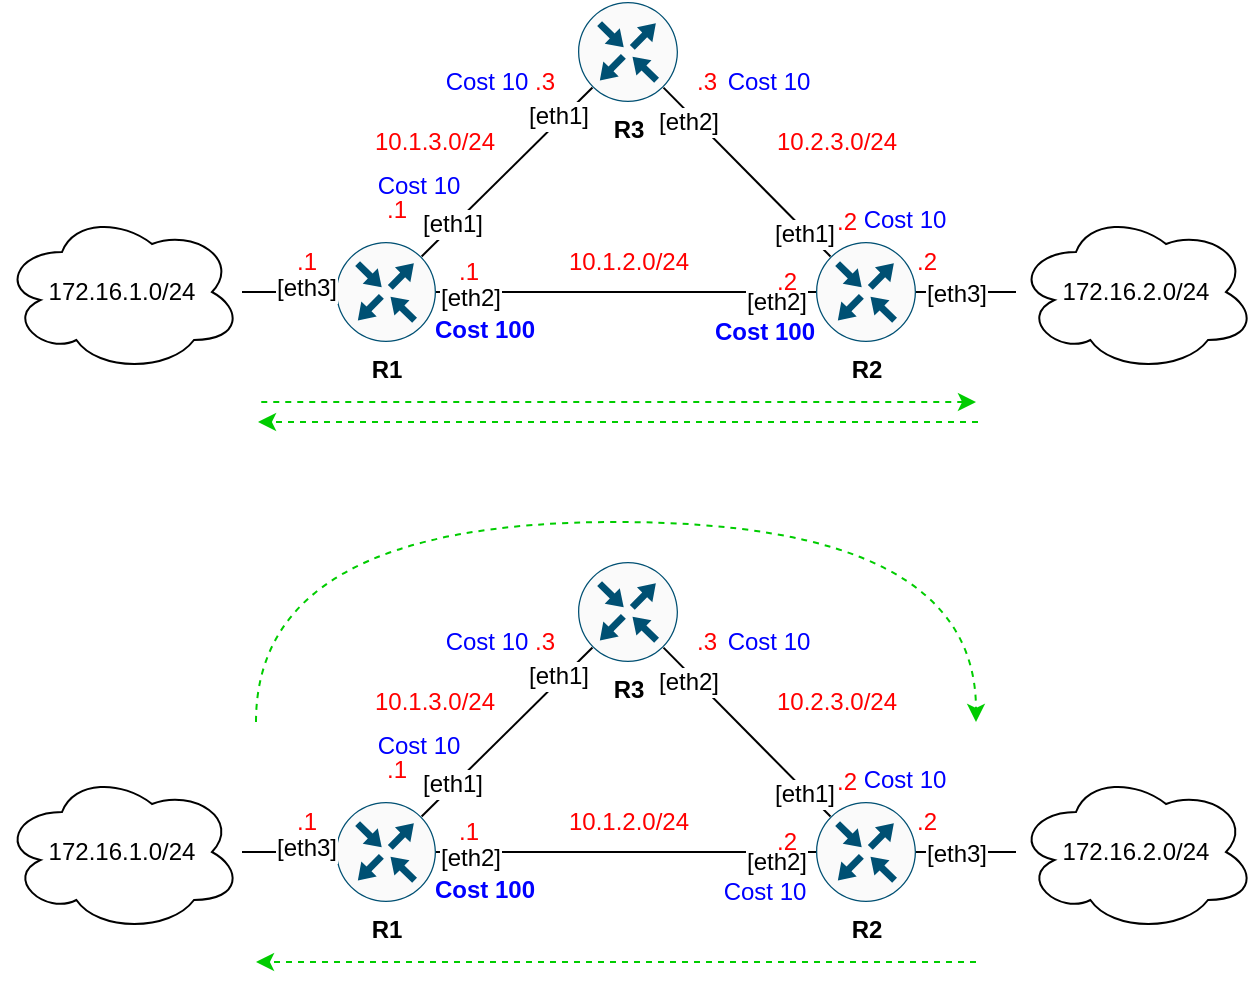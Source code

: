 <mxfile version="12.6.5" type="device"><diagram id="DPJ_6MhXkqL7MhU8b8yA" name="Page-1"><mxGraphModel dx="1106" dy="860" grid="1" gridSize="10" guides="1" tooltips="1" connect="1" arrows="1" fold="1" page="1" pageScale="1" pageWidth="827" pageHeight="1169" math="0" shadow="0"><root><mxCell id="0"/><mxCell id="1" parent="0"/><mxCell id="S-exXeDZxPgcdy7LGIPU-1" style="edgeStyle=none;rounded=0;orthogonalLoop=1;jettySize=auto;html=1;endArrow=none;endFill=0;entryX=0.856;entryY=0.145;entryDx=0;entryDy=0;entryPerimeter=0;exitX=0.145;exitY=0.855;exitDx=0;exitDy=0;exitPerimeter=0;" parent="1" source="S-exXeDZxPgcdy7LGIPU-4" target="S-exXeDZxPgcdy7LGIPU-5" edge="1"><mxGeometry relative="1" as="geometry"/></mxCell><mxCell id="S-exXeDZxPgcdy7LGIPU-2" value="[eth1]" style="text;html=1;align=center;verticalAlign=middle;resizable=0;points=[];labelBackgroundColor=#ffffff;" parent="S-exXeDZxPgcdy7LGIPU-1" vertex="1" connectable="0"><mxGeometry x="0.642" y="-2" relative="1" as="geometry"><mxPoint x="1" as="offset"/></mxGeometry></mxCell><mxCell id="S-exXeDZxPgcdy7LGIPU-3" value="[eth1]" style="text;html=1;align=center;verticalAlign=middle;resizable=0;points=[];labelBackgroundColor=#ffffff;" parent="S-exXeDZxPgcdy7LGIPU-1" vertex="1" connectable="0"><mxGeometry x="-0.629" y="-2" relative="1" as="geometry"><mxPoint as="offset"/></mxGeometry></mxCell><mxCell id="S-exXeDZxPgcdy7LGIPU-4" value="&lt;b&gt;R3&lt;/b&gt;" style="points=[[0.5,0,0],[1,0.5,0],[0.5,1,0],[0,0.5,0],[0.145,0.145,0],[0.856,0.145,0],[0.855,0.856,0],[0.145,0.855,0]];verticalLabelPosition=bottom;html=1;verticalAlign=top;aspect=fixed;align=center;pointerEvents=1;shape=mxgraph.cisco19.rect;prIcon=router;fillColor=#FAFAFA;strokeColor=#005073;" parent="1" vertex="1"><mxGeometry x="321" y="560" width="50" height="50" as="geometry"/></mxCell><mxCell id="S-exXeDZxPgcdy7LGIPU-5" value="&lt;b&gt;R1&lt;/b&gt;" style="points=[[0.5,0,0],[1,0.5,0],[0.5,1,0],[0,0.5,0],[0.145,0.145,0],[0.856,0.145,0],[0.855,0.856,0],[0.145,0.855,0]];verticalLabelPosition=bottom;html=1;verticalAlign=top;aspect=fixed;align=center;pointerEvents=1;shape=mxgraph.cisco19.rect;prIcon=router;fillColor=#FAFAFA;strokeColor=#005073;" parent="1" vertex="1"><mxGeometry x="200" y="680" width="50" height="50" as="geometry"/></mxCell><mxCell id="S-exXeDZxPgcdy7LGIPU-6" value="&lt;b&gt;R2&lt;/b&gt;" style="points=[[0.5,0,0],[1,0.5,0],[0.5,1,0],[0,0.5,0],[0.145,0.145,0],[0.856,0.145,0],[0.855,0.856,0],[0.145,0.855,0]];verticalLabelPosition=bottom;html=1;verticalAlign=top;aspect=fixed;align=center;pointerEvents=1;shape=mxgraph.cisco19.rect;prIcon=router;fillColor=#FAFAFA;strokeColor=#005073;" parent="1" vertex="1"><mxGeometry x="440" y="680" width="50" height="50" as="geometry"/></mxCell><mxCell id="S-exXeDZxPgcdy7LGIPU-7" style="edgeStyle=none;rounded=0;orthogonalLoop=1;jettySize=auto;html=1;endArrow=none;endFill=0;entryX=0.855;entryY=0.856;entryDx=0;entryDy=0;entryPerimeter=0;exitX=0.145;exitY=0.145;exitDx=0;exitDy=0;exitPerimeter=0;" parent="1" source="S-exXeDZxPgcdy7LGIPU-6" target="S-exXeDZxPgcdy7LGIPU-4" edge="1"><mxGeometry relative="1" as="geometry"><mxPoint x="331" y="619.793" as="sourcePoint"/><mxPoint x="260" y="690.207" as="targetPoint"/></mxGeometry></mxCell><mxCell id="S-exXeDZxPgcdy7LGIPU-8" value="[eth2]" style="text;html=1;align=center;verticalAlign=middle;resizable=0;points=[];labelBackgroundColor=#ffffff;" parent="S-exXeDZxPgcdy7LGIPU-7" vertex="1" connectable="0"><mxGeometry x="0.661" y="3" relative="1" as="geometry"><mxPoint as="offset"/></mxGeometry></mxCell><mxCell id="S-exXeDZxPgcdy7LGIPU-9" value="[eth1]" style="text;html=1;align=center;verticalAlign=middle;resizable=0;points=[];labelBackgroundColor=#ffffff;" parent="S-exXeDZxPgcdy7LGIPU-7" vertex="1" connectable="0"><mxGeometry x="-0.685" y="2" relative="1" as="geometry"><mxPoint x="1" as="offset"/></mxGeometry></mxCell><mxCell id="S-exXeDZxPgcdy7LGIPU-10" style="edgeStyle=none;rounded=0;orthogonalLoop=1;jettySize=auto;html=1;endArrow=none;endFill=0;exitX=1;exitY=0.5;exitDx=0;exitDy=0;exitPerimeter=0;" parent="1" source="S-exXeDZxPgcdy7LGIPU-5" target="S-exXeDZxPgcdy7LGIPU-6" edge="1"><mxGeometry relative="1" as="geometry"><mxPoint x="450.208" y="690" as="sourcePoint"/><mxPoint x="380.792" y="620" as="targetPoint"/></mxGeometry></mxCell><mxCell id="S-exXeDZxPgcdy7LGIPU-11" value="[eth2]" style="text;html=1;align=center;verticalAlign=middle;resizable=0;points=[];labelBackgroundColor=#ffffff;" parent="S-exXeDZxPgcdy7LGIPU-10" vertex="1" connectable="0"><mxGeometry x="-0.821" y="-3" relative="1" as="geometry"><mxPoint as="offset"/></mxGeometry></mxCell><mxCell id="S-exXeDZxPgcdy7LGIPU-12" value="[eth2]" style="text;html=1;align=center;verticalAlign=middle;resizable=0;points=[];labelBackgroundColor=#ffffff;" parent="S-exXeDZxPgcdy7LGIPU-10" vertex="1" connectable="0"><mxGeometry x="0.6" y="-3" relative="1" as="geometry"><mxPoint x="18" y="2" as="offset"/></mxGeometry></mxCell><mxCell id="S-exXeDZxPgcdy7LGIPU-13" value="172.16.1.0/24" style="ellipse;shape=cloud;whiteSpace=wrap;html=1;strokeColor=#000000;" parent="1" vertex="1"><mxGeometry x="33" y="665" width="120" height="80" as="geometry"/></mxCell><mxCell id="S-exXeDZxPgcdy7LGIPU-14" value="10.1.3.0/24" style="text;html=1;align=center;verticalAlign=middle;resizable=0;points=[];autosize=1;fontColor=#FF0000;" parent="1" vertex="1"><mxGeometry x="209" y="620" width="80" height="20" as="geometry"/></mxCell><mxCell id="S-exXeDZxPgcdy7LGIPU-15" value="10.2.3.0/24" style="text;html=1;align=center;verticalAlign=middle;resizable=0;points=[];autosize=1;fontColor=#FF0000;" parent="1" vertex="1"><mxGeometry x="410" y="620" width="80" height="20" as="geometry"/></mxCell><mxCell id="S-exXeDZxPgcdy7LGIPU-16" value="10.1.2.0/24" style="text;html=1;align=center;verticalAlign=middle;resizable=0;points=[];autosize=1;fontColor=#FF0000;" parent="1" vertex="1"><mxGeometry x="306" y="680" width="80" height="20" as="geometry"/></mxCell><mxCell id="S-exXeDZxPgcdy7LGIPU-17" value=".2" style="text;html=1;align=center;verticalAlign=middle;resizable=0;points=[];autosize=1;fontColor=#FF0000;" parent="1" vertex="1"><mxGeometry x="410" y="690" width="30" height="20" as="geometry"/></mxCell><mxCell id="S-exXeDZxPgcdy7LGIPU-18" value=".2" style="text;html=1;align=center;verticalAlign=middle;resizable=0;points=[];autosize=1;fontColor=#FF0000;" parent="1" vertex="1"><mxGeometry x="440" y="660" width="30" height="20" as="geometry"/></mxCell><mxCell id="S-exXeDZxPgcdy7LGIPU-19" value=".3" style="text;html=1;align=center;verticalAlign=middle;resizable=0;points=[];autosize=1;fontColor=#FF0000;" parent="1" vertex="1"><mxGeometry x="370" y="590" width="30" height="20" as="geometry"/></mxCell><mxCell id="S-exXeDZxPgcdy7LGIPU-20" value=".3" style="text;html=1;align=center;verticalAlign=middle;resizable=0;points=[];autosize=1;fontColor=#FF0000;" parent="1" vertex="1"><mxGeometry x="289" y="590" width="30" height="20" as="geometry"/></mxCell><mxCell id="S-exXeDZxPgcdy7LGIPU-21" value=".1" style="text;html=1;align=center;verticalAlign=middle;resizable=0;points=[];autosize=1;fontColor=#FF0000;" parent="1" vertex="1"><mxGeometry x="251" y="685" width="30" height="20" as="geometry"/></mxCell><mxCell id="S-exXeDZxPgcdy7LGIPU-22" value=".1" style="text;html=1;align=center;verticalAlign=middle;resizable=0;points=[];autosize=1;fontColor=#FF0000;" parent="1" vertex="1"><mxGeometry x="215" y="654" width="30" height="20" as="geometry"/></mxCell><mxCell id="S-exXeDZxPgcdy7LGIPU-23" style="edgeStyle=none;rounded=0;orthogonalLoop=1;jettySize=auto;html=1;endArrow=none;endFill=0;exitX=0;exitY=0.5;exitDx=0;exitDy=0;exitPerimeter=0;" parent="1" source="S-exXeDZxPgcdy7LGIPU-5" target="S-exXeDZxPgcdy7LGIPU-13" edge="1"><mxGeometry relative="1" as="geometry"><mxPoint x="338.25" y="612.75" as="sourcePoint"/><mxPoint x="252.775" y="697.25" as="targetPoint"/></mxGeometry></mxCell><mxCell id="S-exXeDZxPgcdy7LGIPU-24" value="[eth3]" style="text;html=1;align=center;verticalAlign=middle;resizable=0;points=[];labelBackgroundColor=#ffffff;" parent="S-exXeDZxPgcdy7LGIPU-23" vertex="1" connectable="0"><mxGeometry x="0.642" y="-2" relative="1" as="geometry"><mxPoint x="23.05" y="0.18" as="offset"/></mxGeometry></mxCell><mxCell id="S-exXeDZxPgcdy7LGIPU-25" value=".1" style="text;html=1;align=center;verticalAlign=middle;resizable=0;points=[];autosize=1;fontColor=#FF0000;" parent="1" vertex="1"><mxGeometry x="170" y="680" width="30" height="20" as="geometry"/></mxCell><mxCell id="S-exXeDZxPgcdy7LGIPU-26" value="172.16.2.0/24" style="ellipse;shape=cloud;whiteSpace=wrap;html=1;strokeColor=#000000;" parent="1" vertex="1"><mxGeometry x="540" y="665" width="120" height="80" as="geometry"/></mxCell><mxCell id="S-exXeDZxPgcdy7LGIPU-27" style="edgeStyle=none;rounded=0;orthogonalLoop=1;jettySize=auto;html=1;endArrow=none;endFill=0;entryX=1;entryY=0.5;entryDx=0;entryDy=0;entryPerimeter=0;" parent="1" source="S-exXeDZxPgcdy7LGIPU-26" target="S-exXeDZxPgcdy7LGIPU-6" edge="1"><mxGeometry relative="1" as="geometry"><mxPoint x="210" y="715" as="sourcePoint"/><mxPoint x="490" y="710" as="targetPoint"/></mxGeometry></mxCell><mxCell id="S-exXeDZxPgcdy7LGIPU-28" value="[eth3]" style="text;html=1;align=center;verticalAlign=middle;resizable=0;points=[];labelBackgroundColor=#ffffff;" parent="S-exXeDZxPgcdy7LGIPU-27" vertex="1" connectable="0"><mxGeometry x="0.642" y="-2" relative="1" as="geometry"><mxPoint x="10.91" y="2.42" as="offset"/></mxGeometry></mxCell><mxCell id="S-exXeDZxPgcdy7LGIPU-29" value=".2" style="text;html=1;align=center;verticalAlign=middle;resizable=0;points=[];autosize=1;fontColor=#FF0000;" parent="1" vertex="1"><mxGeometry x="480" y="680" width="30" height="20" as="geometry"/></mxCell><mxCell id="S-exXeDZxPgcdy7LGIPU-30" value="Cost 10" style="text;html=1;align=center;verticalAlign=middle;resizable=0;points=[];autosize=1;fontColor=#0000FF;" parent="1" vertex="1"><mxGeometry x="454" y="659" width="60" height="20" as="geometry"/></mxCell><mxCell id="S-exXeDZxPgcdy7LGIPU-31" value="&lt;span&gt;Cost 10&lt;/span&gt;" style="text;html=1;align=center;verticalAlign=middle;resizable=0;points=[];autosize=1;fontColor=#0000FF;fontStyle=0" parent="1" vertex="1"><mxGeometry x="386" y="590" width="60" height="20" as="geometry"/></mxCell><mxCell id="S-exXeDZxPgcdy7LGIPU-32" value="Cost 100" style="text;html=1;align=center;verticalAlign=middle;resizable=0;points=[];autosize=1;fontColor=#0000FF;fontStyle=1" parent="1" vertex="1"><mxGeometry x="379" y="715" width="70" height="20" as="geometry"/></mxCell><mxCell id="S-exXeDZxPgcdy7LGIPU-33" value="Cost 100" style="text;html=1;align=center;verticalAlign=middle;resizable=0;points=[];autosize=1;fontColor=#0000FF;fontStyle=1" parent="1" vertex="1"><mxGeometry x="239" y="714" width="70" height="20" as="geometry"/></mxCell><mxCell id="S-exXeDZxPgcdy7LGIPU-34" value="Cost 10" style="text;html=1;align=center;verticalAlign=middle;resizable=0;points=[];autosize=1;fontColor=#0000FF;" parent="1" vertex="1"><mxGeometry x="245" y="590" width="60" height="20" as="geometry"/></mxCell><mxCell id="S-exXeDZxPgcdy7LGIPU-35" value="Cost 10" style="text;html=1;align=center;verticalAlign=middle;resizable=0;points=[];autosize=1;fontColor=#0000FF;" parent="1" vertex="1"><mxGeometry x="211" y="642" width="60" height="20" as="geometry"/></mxCell><mxCell id="S-exXeDZxPgcdy7LGIPU-36" style="edgeStyle=none;rounded=0;orthogonalLoop=1;jettySize=auto;html=1;endArrow=none;endFill=0;entryX=0.856;entryY=0.145;entryDx=0;entryDy=0;entryPerimeter=0;exitX=0.145;exitY=0.855;exitDx=0;exitDy=0;exitPerimeter=0;" parent="1" source="S-exXeDZxPgcdy7LGIPU-39" target="S-exXeDZxPgcdy7LGIPU-40" edge="1"><mxGeometry relative="1" as="geometry"/></mxCell><mxCell id="S-exXeDZxPgcdy7LGIPU-37" value="[eth1]" style="text;html=1;align=center;verticalAlign=middle;resizable=0;points=[];labelBackgroundColor=#ffffff;" parent="S-exXeDZxPgcdy7LGIPU-36" vertex="1" connectable="0"><mxGeometry x="0.642" y="-2" relative="1" as="geometry"><mxPoint x="1" as="offset"/></mxGeometry></mxCell><mxCell id="S-exXeDZxPgcdy7LGIPU-38" value="[eth1]" style="text;html=1;align=center;verticalAlign=middle;resizable=0;points=[];labelBackgroundColor=#ffffff;" parent="S-exXeDZxPgcdy7LGIPU-36" vertex="1" connectable="0"><mxGeometry x="-0.629" y="-2" relative="1" as="geometry"><mxPoint as="offset"/></mxGeometry></mxCell><mxCell id="S-exXeDZxPgcdy7LGIPU-39" value="&lt;b&gt;R3&lt;/b&gt;" style="points=[[0.5,0,0],[1,0.5,0],[0.5,1,0],[0,0.5,0],[0.145,0.145,0],[0.856,0.145,0],[0.855,0.856,0],[0.145,0.855,0]];verticalLabelPosition=bottom;html=1;verticalAlign=top;aspect=fixed;align=center;pointerEvents=1;shape=mxgraph.cisco19.rect;prIcon=router;fillColor=#FAFAFA;strokeColor=#005073;" parent="1" vertex="1"><mxGeometry x="321" y="840" width="50" height="50" as="geometry"/></mxCell><mxCell id="S-exXeDZxPgcdy7LGIPU-40" value="&lt;b&gt;R1&lt;/b&gt;" style="points=[[0.5,0,0],[1,0.5,0],[0.5,1,0],[0,0.5,0],[0.145,0.145,0],[0.856,0.145,0],[0.855,0.856,0],[0.145,0.855,0]];verticalLabelPosition=bottom;html=1;verticalAlign=top;aspect=fixed;align=center;pointerEvents=1;shape=mxgraph.cisco19.rect;prIcon=router;fillColor=#FAFAFA;strokeColor=#005073;" parent="1" vertex="1"><mxGeometry x="200" y="960" width="50" height="50" as="geometry"/></mxCell><mxCell id="S-exXeDZxPgcdy7LGIPU-41" value="&lt;b&gt;R2&lt;/b&gt;" style="points=[[0.5,0,0],[1,0.5,0],[0.5,1,0],[0,0.5,0],[0.145,0.145,0],[0.856,0.145,0],[0.855,0.856,0],[0.145,0.855,0]];verticalLabelPosition=bottom;html=1;verticalAlign=top;aspect=fixed;align=center;pointerEvents=1;shape=mxgraph.cisco19.rect;prIcon=router;fillColor=#FAFAFA;strokeColor=#005073;" parent="1" vertex="1"><mxGeometry x="440" y="960" width="50" height="50" as="geometry"/></mxCell><mxCell id="S-exXeDZxPgcdy7LGIPU-42" style="edgeStyle=none;rounded=0;orthogonalLoop=1;jettySize=auto;html=1;endArrow=none;endFill=0;entryX=0.855;entryY=0.856;entryDx=0;entryDy=0;entryPerimeter=0;exitX=0.145;exitY=0.145;exitDx=0;exitDy=0;exitPerimeter=0;" parent="1" source="S-exXeDZxPgcdy7LGIPU-41" target="S-exXeDZxPgcdy7LGIPU-39" edge="1"><mxGeometry relative="1" as="geometry"><mxPoint x="331" y="899.793" as="sourcePoint"/><mxPoint x="260" y="970.207" as="targetPoint"/></mxGeometry></mxCell><mxCell id="S-exXeDZxPgcdy7LGIPU-43" value="[eth2]" style="text;html=1;align=center;verticalAlign=middle;resizable=0;points=[];labelBackgroundColor=#ffffff;" parent="S-exXeDZxPgcdy7LGIPU-42" vertex="1" connectable="0"><mxGeometry x="0.661" y="3" relative="1" as="geometry"><mxPoint as="offset"/></mxGeometry></mxCell><mxCell id="S-exXeDZxPgcdy7LGIPU-44" value="[eth1]" style="text;html=1;align=center;verticalAlign=middle;resizable=0;points=[];labelBackgroundColor=#ffffff;" parent="S-exXeDZxPgcdy7LGIPU-42" vertex="1" connectable="0"><mxGeometry x="-0.685" y="2" relative="1" as="geometry"><mxPoint x="1" as="offset"/></mxGeometry></mxCell><mxCell id="S-exXeDZxPgcdy7LGIPU-45" style="edgeStyle=none;rounded=0;orthogonalLoop=1;jettySize=auto;html=1;endArrow=none;endFill=0;exitX=1;exitY=0.5;exitDx=0;exitDy=0;exitPerimeter=0;" parent="1" source="S-exXeDZxPgcdy7LGIPU-40" target="S-exXeDZxPgcdy7LGIPU-41" edge="1"><mxGeometry relative="1" as="geometry"><mxPoint x="450.208" y="970" as="sourcePoint"/><mxPoint x="380.792" y="900" as="targetPoint"/></mxGeometry></mxCell><mxCell id="S-exXeDZxPgcdy7LGIPU-46" value="[eth2]" style="text;html=1;align=center;verticalAlign=middle;resizable=0;points=[];labelBackgroundColor=#ffffff;" parent="S-exXeDZxPgcdy7LGIPU-45" vertex="1" connectable="0"><mxGeometry x="-0.821" y="-3" relative="1" as="geometry"><mxPoint as="offset"/></mxGeometry></mxCell><mxCell id="S-exXeDZxPgcdy7LGIPU-47" value="[eth2]" style="text;html=1;align=center;verticalAlign=middle;resizable=0;points=[];labelBackgroundColor=#ffffff;" parent="S-exXeDZxPgcdy7LGIPU-45" vertex="1" connectable="0"><mxGeometry x="0.6" y="-3" relative="1" as="geometry"><mxPoint x="18" y="2" as="offset"/></mxGeometry></mxCell><mxCell id="S-exXeDZxPgcdy7LGIPU-48" value="172.16.1.0/24" style="ellipse;shape=cloud;whiteSpace=wrap;html=1;strokeColor=#000000;" parent="1" vertex="1"><mxGeometry x="33" y="945" width="120" height="80" as="geometry"/></mxCell><mxCell id="S-exXeDZxPgcdy7LGIPU-49" value="10.1.3.0/24" style="text;html=1;align=center;verticalAlign=middle;resizable=0;points=[];autosize=1;fontColor=#FF0000;" parent="1" vertex="1"><mxGeometry x="209" y="900" width="80" height="20" as="geometry"/></mxCell><mxCell id="S-exXeDZxPgcdy7LGIPU-50" value="10.2.3.0/24" style="text;html=1;align=center;verticalAlign=middle;resizable=0;points=[];autosize=1;fontColor=#FF0000;" parent="1" vertex="1"><mxGeometry x="410" y="900" width="80" height="20" as="geometry"/></mxCell><mxCell id="S-exXeDZxPgcdy7LGIPU-51" value="10.1.2.0/24" style="text;html=1;align=center;verticalAlign=middle;resizable=0;points=[];autosize=1;fontColor=#FF0000;" parent="1" vertex="1"><mxGeometry x="306" y="960" width="80" height="20" as="geometry"/></mxCell><mxCell id="S-exXeDZxPgcdy7LGIPU-52" value=".2" style="text;html=1;align=center;verticalAlign=middle;resizable=0;points=[];autosize=1;fontColor=#FF0000;" parent="1" vertex="1"><mxGeometry x="410" y="970" width="30" height="20" as="geometry"/></mxCell><mxCell id="S-exXeDZxPgcdy7LGIPU-53" value=".2" style="text;html=1;align=center;verticalAlign=middle;resizable=0;points=[];autosize=1;fontColor=#FF0000;" parent="1" vertex="1"><mxGeometry x="440" y="940" width="30" height="20" as="geometry"/></mxCell><mxCell id="S-exXeDZxPgcdy7LGIPU-54" value=".3" style="text;html=1;align=center;verticalAlign=middle;resizable=0;points=[];autosize=1;fontColor=#FF0000;" parent="1" vertex="1"><mxGeometry x="370" y="870" width="30" height="20" as="geometry"/></mxCell><mxCell id="S-exXeDZxPgcdy7LGIPU-55" value=".3" style="text;html=1;align=center;verticalAlign=middle;resizable=0;points=[];autosize=1;fontColor=#FF0000;" parent="1" vertex="1"><mxGeometry x="289" y="870" width="30" height="20" as="geometry"/></mxCell><mxCell id="S-exXeDZxPgcdy7LGIPU-56" value=".1" style="text;html=1;align=center;verticalAlign=middle;resizable=0;points=[];autosize=1;fontColor=#FF0000;" parent="1" vertex="1"><mxGeometry x="251" y="965" width="30" height="20" as="geometry"/></mxCell><mxCell id="S-exXeDZxPgcdy7LGIPU-57" value=".1" style="text;html=1;align=center;verticalAlign=middle;resizable=0;points=[];autosize=1;fontColor=#FF0000;" parent="1" vertex="1"><mxGeometry x="215" y="934" width="30" height="20" as="geometry"/></mxCell><mxCell id="S-exXeDZxPgcdy7LGIPU-58" style="edgeStyle=none;rounded=0;orthogonalLoop=1;jettySize=auto;html=1;endArrow=none;endFill=0;exitX=0;exitY=0.5;exitDx=0;exitDy=0;exitPerimeter=0;" parent="1" source="S-exXeDZxPgcdy7LGIPU-40" target="S-exXeDZxPgcdy7LGIPU-48" edge="1"><mxGeometry relative="1" as="geometry"><mxPoint x="338.25" y="892.75" as="sourcePoint"/><mxPoint x="252.775" y="977.25" as="targetPoint"/></mxGeometry></mxCell><mxCell id="S-exXeDZxPgcdy7LGIPU-59" value="[eth3]" style="text;html=1;align=center;verticalAlign=middle;resizable=0;points=[];labelBackgroundColor=#ffffff;" parent="S-exXeDZxPgcdy7LGIPU-58" vertex="1" connectable="0"><mxGeometry x="0.642" y="-2" relative="1" as="geometry"><mxPoint x="23.05" y="0.18" as="offset"/></mxGeometry></mxCell><mxCell id="S-exXeDZxPgcdy7LGIPU-60" value=".1" style="text;html=1;align=center;verticalAlign=middle;resizable=0;points=[];autosize=1;fontColor=#FF0000;" parent="1" vertex="1"><mxGeometry x="170" y="960" width="30" height="20" as="geometry"/></mxCell><mxCell id="S-exXeDZxPgcdy7LGIPU-61" value="172.16.2.0/24" style="ellipse;shape=cloud;whiteSpace=wrap;html=1;strokeColor=#000000;" parent="1" vertex="1"><mxGeometry x="540" y="945" width="120" height="80" as="geometry"/></mxCell><mxCell id="S-exXeDZxPgcdy7LGIPU-62" style="edgeStyle=none;rounded=0;orthogonalLoop=1;jettySize=auto;html=1;endArrow=none;endFill=0;entryX=1;entryY=0.5;entryDx=0;entryDy=0;entryPerimeter=0;" parent="1" source="S-exXeDZxPgcdy7LGIPU-61" target="S-exXeDZxPgcdy7LGIPU-41" edge="1"><mxGeometry relative="1" as="geometry"><mxPoint x="210" y="995" as="sourcePoint"/><mxPoint x="490" y="990" as="targetPoint"/></mxGeometry></mxCell><mxCell id="S-exXeDZxPgcdy7LGIPU-63" value="[eth3]" style="text;html=1;align=center;verticalAlign=middle;resizable=0;points=[];labelBackgroundColor=#ffffff;" parent="S-exXeDZxPgcdy7LGIPU-62" vertex="1" connectable="0"><mxGeometry x="0.642" y="-2" relative="1" as="geometry"><mxPoint x="10.91" y="2.42" as="offset"/></mxGeometry></mxCell><mxCell id="S-exXeDZxPgcdy7LGIPU-64" value=".2" style="text;html=1;align=center;verticalAlign=middle;resizable=0;points=[];autosize=1;fontColor=#FF0000;" parent="1" vertex="1"><mxGeometry x="480" y="960" width="30" height="20" as="geometry"/></mxCell><mxCell id="S-exXeDZxPgcdy7LGIPU-65" value="Cost 10" style="text;html=1;align=center;verticalAlign=middle;resizable=0;points=[];autosize=1;fontColor=#0000FF;" parent="1" vertex="1"><mxGeometry x="454" y="939" width="60" height="20" as="geometry"/></mxCell><mxCell id="S-exXeDZxPgcdy7LGIPU-66" value="Cost 10" style="text;html=1;align=center;verticalAlign=middle;resizable=0;points=[];autosize=1;fontColor=#0000FF;" parent="1" vertex="1"><mxGeometry x="386" y="870" width="60" height="20" as="geometry"/></mxCell><mxCell id="S-exXeDZxPgcdy7LGIPU-67" value="Cost 10" style="text;html=1;align=center;verticalAlign=middle;resizable=0;points=[];autosize=1;fontColor=#0000FF;" parent="1" vertex="1"><mxGeometry x="384" y="995" width="60" height="20" as="geometry"/></mxCell><mxCell id="S-exXeDZxPgcdy7LGIPU-68" value="&lt;b&gt;Cost 100&lt;/b&gt;" style="text;html=1;align=center;verticalAlign=middle;resizable=0;points=[];autosize=1;fontColor=#0000FF;" parent="1" vertex="1"><mxGeometry x="239" y="994" width="70" height="20" as="geometry"/></mxCell><mxCell id="S-exXeDZxPgcdy7LGIPU-69" value="Cost 10" style="text;html=1;align=center;verticalAlign=middle;resizable=0;points=[];autosize=1;fontColor=#0000FF;" parent="1" vertex="1"><mxGeometry x="245" y="870" width="60" height="20" as="geometry"/></mxCell><mxCell id="S-exXeDZxPgcdy7LGIPU-70" value="Cost 10" style="text;html=1;align=center;verticalAlign=middle;resizable=0;points=[];autosize=1;fontColor=#0000FF;" parent="1" vertex="1"><mxGeometry x="211" y="922" width="60" height="20" as="geometry"/></mxCell><mxCell id="S-exXeDZxPgcdy7LGIPU-71" value="" style="endArrow=classic;html=1;fontColor=#006600;strokeColor=#00CC00;edgeStyle=orthogonalEdgeStyle;curved=1;dashed=1;" parent="1" edge="1"><mxGeometry width="50" height="50" relative="1" as="geometry"><mxPoint x="160" y="920" as="sourcePoint"/><mxPoint x="520" y="920" as="targetPoint"/><Array as="points"><mxPoint x="160" y="820"/><mxPoint x="520" y="820"/></Array></mxGeometry></mxCell><mxCell id="S-exXeDZxPgcdy7LGIPU-72" value="" style="endArrow=classic;html=1;fontColor=#006600;strokeColor=#00CC00;dashed=1;" parent="1" edge="1"><mxGeometry width="50" height="50" relative="1" as="geometry"><mxPoint x="520" y="1040" as="sourcePoint"/><mxPoint x="160" y="1040" as="targetPoint"/></mxGeometry></mxCell><mxCell id="S-exXeDZxPgcdy7LGIPU-73" value="" style="endArrow=classic;html=1;fontColor=#006600;strokeColor=#00CC00;dashed=1;" parent="1" edge="1"><mxGeometry width="50" height="50" relative="1" as="geometry"><mxPoint x="521" y="770" as="sourcePoint"/><mxPoint x="161" y="770" as="targetPoint"/></mxGeometry></mxCell><mxCell id="S-exXeDZxPgcdy7LGIPU-74" value="" style="endArrow=none;html=1;fontColor=#006600;strokeColor=#00CC00;dashed=1;endFill=0;startArrow=classic;startFill=1;" parent="1" edge="1"><mxGeometry width="50" height="50" relative="1" as="geometry"><mxPoint x="520" y="760" as="sourcePoint"/><mxPoint x="160" y="760" as="targetPoint"/></mxGeometry></mxCell></root></mxGraphModel></diagram></mxfile>